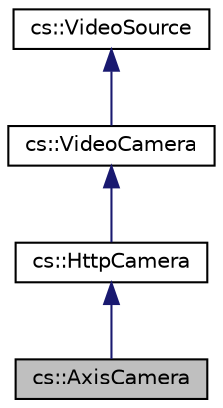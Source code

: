 digraph "cs::AxisCamera"
{
  edge [fontname="Helvetica",fontsize="10",labelfontname="Helvetica",labelfontsize="10"];
  node [fontname="Helvetica",fontsize="10",shape=record];
  Node1 [label="cs::AxisCamera",height=0.2,width=0.4,color="black", fillcolor="grey75", style="filled", fontcolor="black"];
  Node2 -> Node1 [dir="back",color="midnightblue",fontsize="10",style="solid",fontname="Helvetica"];
  Node2 [label="cs::HttpCamera",height=0.2,width=0.4,color="black", fillcolor="white", style="filled",URL="$classcs_1_1HttpCamera.html",tooltip="A source that represents a MJPEG-over-HTTP (IP) camera. "];
  Node3 -> Node2 [dir="back",color="midnightblue",fontsize="10",style="solid",fontname="Helvetica"];
  Node3 [label="cs::VideoCamera",height=0.2,width=0.4,color="black", fillcolor="white", style="filled",URL="$classcs_1_1VideoCamera.html",tooltip="A source that represents a video camera. "];
  Node4 -> Node3 [dir="back",color="midnightblue",fontsize="10",style="solid",fontname="Helvetica"];
  Node4 [label="cs::VideoSource",height=0.2,width=0.4,color="black", fillcolor="white", style="filled",URL="$classcs_1_1VideoSource.html",tooltip="A source for video that provides a sequence of frames. "];
}

